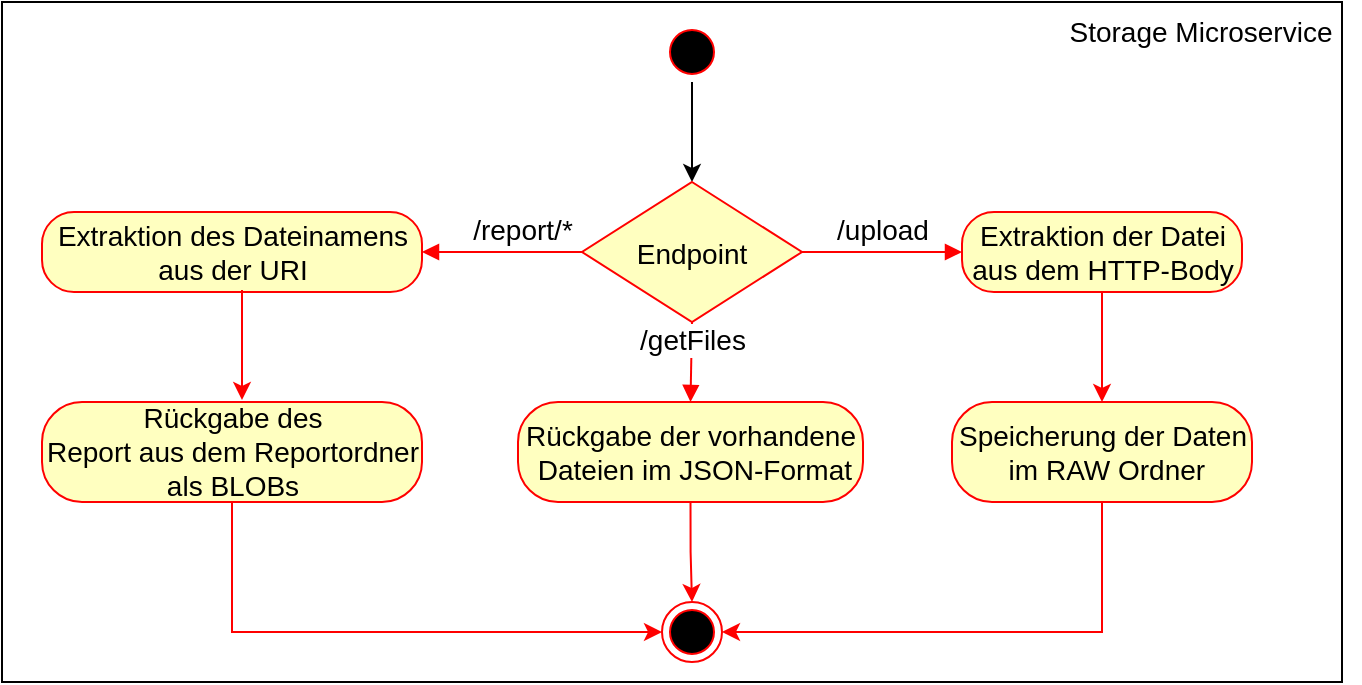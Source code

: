 <mxfile version="20.3.0" type="device"><diagram id="X1TPZeYBJ-Ahqn7bDiPe" name="Seite-1"><mxGraphModel dx="2253" dy="816" grid="1" gridSize="10" guides="1" tooltips="1" connect="1" arrows="1" fold="1" page="1" pageScale="1" pageWidth="827" pageHeight="1169" math="0" shadow="0"><root><mxCell id="0"/><mxCell id="1" parent="0"/><mxCell id="prz0pxrnBDsK5enyl_R5-1" value="" style="whiteSpace=wrap;html=1;fontSize=14;" parent="1" vertex="1"><mxGeometry x="-120" y="100" width="670" height="340" as="geometry"/></mxCell><mxCell id="prz0pxrnBDsK5enyl_R5-24" style="edgeStyle=orthogonalEdgeStyle;rounded=0;orthogonalLoop=1;jettySize=auto;html=1;exitX=0.5;exitY=1;exitDx=0;exitDy=0;entryX=0.5;entryY=0;entryDx=0;entryDy=0;fontSize=14;" parent="1" source="prz0pxrnBDsK5enyl_R5-2" target="prz0pxrnBDsK5enyl_R5-5" edge="1"><mxGeometry relative="1" as="geometry"><mxPoint x="225" y="190" as="targetPoint"/></mxGeometry></mxCell><mxCell id="prz0pxrnBDsK5enyl_R5-2" value="" style="ellipse;html=1;shape=startState;fillColor=#000000;strokeColor=#ff0000;fontSize=14;" parent="1" vertex="1"><mxGeometry x="210" y="110" width="30" height="30" as="geometry"/></mxCell><mxCell id="prz0pxrnBDsK5enyl_R5-5" value="Endpoint" style="rhombus;fillColor=#ffffc0;strokeColor=#ff0000;fontColor=#000000;rounded=0;arcSize=40;fontSize=14;" parent="1" vertex="1"><mxGeometry x="170" y="190" width="110" height="70" as="geometry"/></mxCell><mxCell id="prz0pxrnBDsK5enyl_R5-6" value="/upload" style="html=1;verticalAlign=bottom;endArrow=block;rounded=0;exitX=1;exitY=0.5;exitDx=0;exitDy=0;entryX=0;entryY=0.5;entryDx=0;entryDy=0;strokeColor=#FF0000;fontSize=14;" parent="1" source="prz0pxrnBDsK5enyl_R5-5" target="prz0pxrnBDsK5enyl_R5-10" edge="1"><mxGeometry width="80" relative="1" as="geometry"><mxPoint x="310" y="290" as="sourcePoint"/><mxPoint x="330" y="285" as="targetPoint"/></mxGeometry></mxCell><mxCell id="prz0pxrnBDsK5enyl_R5-18" style="edgeStyle=orthogonalEdgeStyle;rounded=0;orthogonalLoop=1;jettySize=auto;html=1;exitX=0.5;exitY=1;exitDx=0;exitDy=0;entryX=0.5;entryY=0;entryDx=0;entryDy=0;strokeColor=#FF0000;fontSize=14;" parent="1" source="prz0pxrnBDsK5enyl_R5-10" target="RxUPjt5Th0ydkauEyHuy-6" edge="1"><mxGeometry relative="1" as="geometry"><mxPoint x="405" y="340" as="targetPoint"/></mxGeometry></mxCell><mxCell id="prz0pxrnBDsK5enyl_R5-10" value="Extraktion der Datei &lt;br style=&quot;font-size: 14px;&quot;&gt;aus dem HTTP-Body" style="html=1;fillColor=#ffffc0;strokeColor=#ff0000;fontColor=#000000;rounded=1;arcSize=40;fontSize=14;" parent="1" vertex="1"><mxGeometry x="360" y="205" width="140" height="40" as="geometry"/></mxCell><mxCell id="prz0pxrnBDsK5enyl_R5-27" value="Storage Microservice" style="text;html=1;resizable=0;autosize=1;align=center;verticalAlign=middle;points=[];fillColor=none;strokeColor=none;rounded=0;fontSize=14;" parent="1" vertex="1"><mxGeometry x="399" y="100" width="160" height="30" as="geometry"/></mxCell><mxCell id="RxUPjt5Th0ydkauEyHuy-13" style="edgeStyle=orthogonalEdgeStyle;rounded=0;orthogonalLoop=1;jettySize=auto;html=1;exitX=0.5;exitY=1;exitDx=0;exitDy=0;entryX=0.5;entryY=0;entryDx=0;entryDy=0;strokeColor=#FF0000;fontSize=14;" parent="1" source="RxUPjt5Th0ydkauEyHuy-2" target="RxUPjt5Th0ydkauEyHuy-11" edge="1"><mxGeometry relative="1" as="geometry"/></mxCell><mxCell id="RxUPjt5Th0ydkauEyHuy-2" value="Rückgabe der vorhandene&lt;br style=&quot;font-size: 14px;&quot;&gt;&amp;nbsp;Dateien im JSON-Format" style="html=1;fillColor=#ffffc0;strokeColor=#ff0000;fontColor=#000000;rounded=1;arcSize=40;fontSize=14;" parent="1" vertex="1"><mxGeometry x="138" y="300" width="172.5" height="50" as="geometry"/></mxCell><mxCell id="RxUPjt5Th0ydkauEyHuy-3" value="/getFiles" style="html=1;verticalAlign=bottom;endArrow=block;rounded=0;exitX=0.5;exitY=1;exitDx=0;exitDy=0;entryX=0.5;entryY=0;entryDx=0;entryDy=0;strokeColor=#FF0000;fontSize=14;" parent="1" source="prz0pxrnBDsK5enyl_R5-5" target="RxUPjt5Th0ydkauEyHuy-2" edge="1"><mxGeometry width="80" relative="1" as="geometry"><mxPoint x="280" y="280" as="sourcePoint"/><mxPoint x="380" y="280" as="targetPoint"/></mxGeometry></mxCell><mxCell id="RxUPjt5Th0ydkauEyHuy-4" value="Extraktion des Dateinamens&lt;br style=&quot;font-size: 14px;&quot;&gt;aus der URI" style="html=1;fillColor=#ffffc0;strokeColor=#ff0000;fontColor=#000000;rounded=1;arcSize=40;fontSize=14;" parent="1" vertex="1"><mxGeometry x="-100" y="205" width="190" height="40" as="geometry"/></mxCell><mxCell id="RxUPjt5Th0ydkauEyHuy-5" value="/report/*" style="html=1;verticalAlign=bottom;endArrow=block;rounded=0;exitX=0;exitY=0.5;exitDx=0;exitDy=0;entryX=1;entryY=0.5;entryDx=0;entryDy=0;strokeColor=#FF0000;fontSize=14;" parent="1" source="prz0pxrnBDsK5enyl_R5-5" target="RxUPjt5Th0ydkauEyHuy-4" edge="1"><mxGeometry x="-0.25" width="80" relative="1" as="geometry"><mxPoint x="235" y="270" as="sourcePoint"/><mxPoint x="235" y="310" as="targetPoint"/><mxPoint as="offset"/></mxGeometry></mxCell><mxCell id="RxUPjt5Th0ydkauEyHuy-12" style="edgeStyle=orthogonalEdgeStyle;rounded=0;orthogonalLoop=1;jettySize=auto;html=1;exitX=0.5;exitY=1;exitDx=0;exitDy=0;entryX=1;entryY=0.5;entryDx=0;entryDy=0;strokeColor=#FF0000;fontSize=14;" parent="1" source="RxUPjt5Th0ydkauEyHuy-6" target="RxUPjt5Th0ydkauEyHuy-11" edge="1"><mxGeometry relative="1" as="geometry"/></mxCell><mxCell id="RxUPjt5Th0ydkauEyHuy-6" value="Speicherung der Daten&lt;br style=&quot;font-size: 14px;&quot;&gt;&amp;nbsp;im RAW Ordner" style="html=1;fillColor=#ffffc0;strokeColor=#ff0000;fontColor=#000000;rounded=1;arcSize=40;fontSize=14;" parent="1" vertex="1"><mxGeometry x="355" y="300" width="150" height="50" as="geometry"/></mxCell><mxCell id="RxUPjt5Th0ydkauEyHuy-14" style="edgeStyle=orthogonalEdgeStyle;rounded=0;orthogonalLoop=1;jettySize=auto;html=1;exitX=0.5;exitY=1;exitDx=0;exitDy=0;entryX=0;entryY=0.5;entryDx=0;entryDy=0;strokeColor=#FF0000;fontSize=14;" parent="1" source="RxUPjt5Th0ydkauEyHuy-9" target="RxUPjt5Th0ydkauEyHuy-11" edge="1"><mxGeometry relative="1" as="geometry"/></mxCell><mxCell id="RxUPjt5Th0ydkauEyHuy-9" value="Rückgabe des&lt;br style=&quot;font-size: 14px;&quot;&gt;Report aus dem Reportordner&lt;br style=&quot;font-size: 14px;&quot;&gt;als BLOBs" style="html=1;fillColor=#ffffc0;strokeColor=#ff0000;fontColor=#000000;rounded=1;arcSize=40;fontSize=14;" parent="1" vertex="1"><mxGeometry x="-100" y="300" width="190" height="50" as="geometry"/></mxCell><mxCell id="RxUPjt5Th0ydkauEyHuy-11" value="" style="ellipse;html=1;shape=endState;fillColor=#000000;strokeColor=#ff0000;fontSize=14;" parent="1" vertex="1"><mxGeometry x="210" y="400" width="30" height="30" as="geometry"/></mxCell><mxCell id="RxUPjt5Th0ydkauEyHuy-16" style="edgeStyle=orthogonalEdgeStyle;rounded=0;orthogonalLoop=1;jettySize=auto;html=1;exitX=0.5;exitY=1;exitDx=0;exitDy=0;entryX=0.5;entryY=0;entryDx=0;entryDy=0;strokeColor=#FF0000;fontSize=14;" parent="1" edge="1"><mxGeometry relative="1" as="geometry"><mxPoint y="244" as="sourcePoint"/><mxPoint y="299" as="targetPoint"/></mxGeometry></mxCell></root></mxGraphModel></diagram></mxfile>